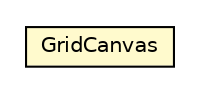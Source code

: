 #!/usr/local/bin/dot
#
# Class diagram 
# Generated by UMLGraph version R5_6 (http://www.umlgraph.org/)
#

digraph G {
	edge [fontname="Helvetica",fontsize=10,labelfontname="Helvetica",labelfontsize=10];
	node [fontname="Helvetica",fontsize=10,shape=plaintext];
	nodesep=0.25;
	ranksep=0.5;
	// jason.environment.grid.GridWorldView.GridCanvas
	c31311 [label=<<table title="jason.environment.grid.GridWorldView.GridCanvas" border="0" cellborder="1" cellspacing="0" cellpadding="2" port="p" bgcolor="lemonChiffon" href="./GridWorldView.GridCanvas.html">
		<tr><td><table border="0" cellspacing="0" cellpadding="1">
<tr><td align="center" balign="center"> GridCanvas </td></tr>
		</table></td></tr>
		</table>>, URL="./GridWorldView.GridCanvas.html", fontname="Helvetica", fontcolor="black", fontsize=10.0];
}

